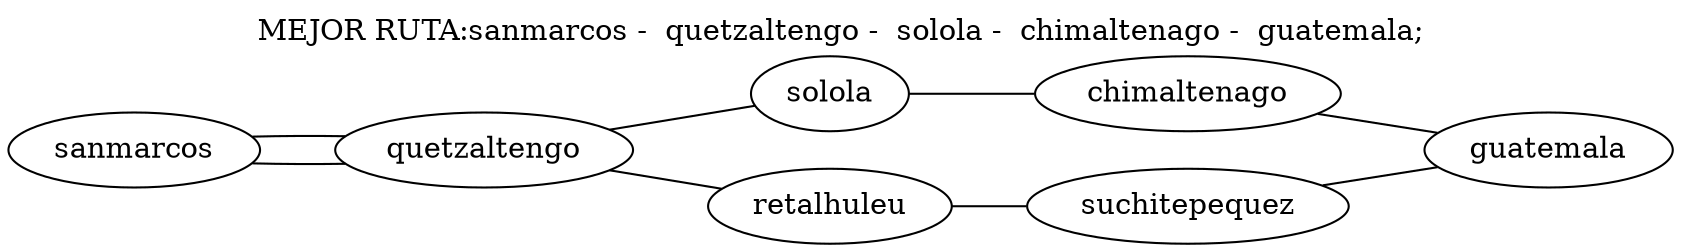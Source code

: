  digraph G 
  {  edge[dir = none];
 graph[ordering = "out"];
sanmarcos ->  quetzaltengo ->  solola ->  chimaltenago ->  guatemala;
sanmarcos ->  quetzaltengo ->  retalhuleu ->  suchitepequez ->  guatemala;
labelloc="t";
    label="MEJOR RUTA:sanmarcos -  quetzaltengo -  solola -  chimaltenago -  guatemala;";rankdir=LR;
}